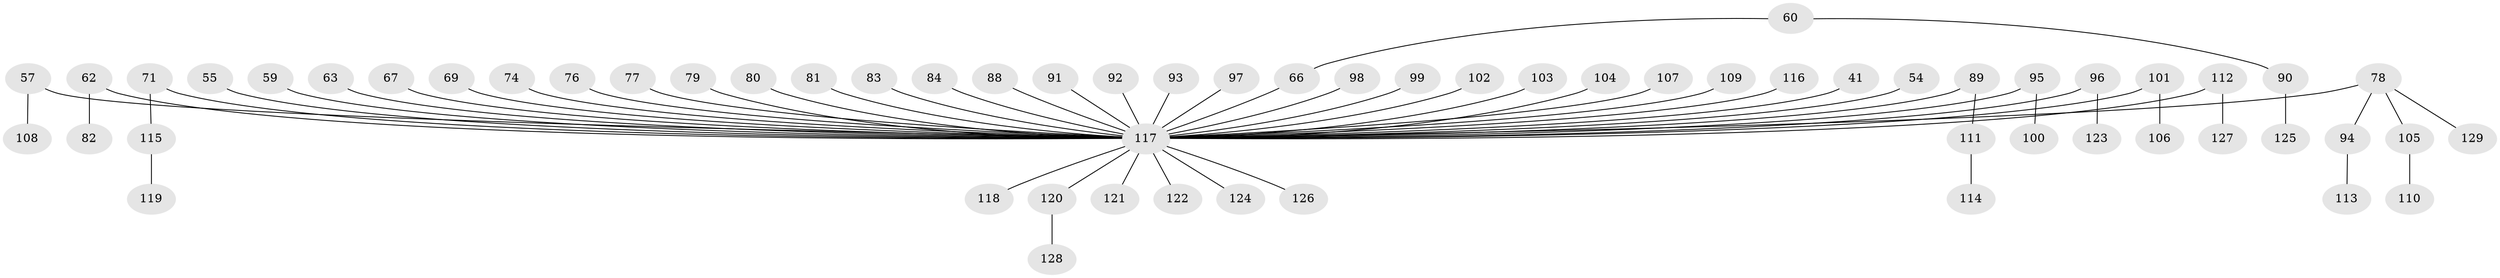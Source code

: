 // original degree distribution, {5: 0.023255813953488372, 7: 0.015503875968992248, 4: 0.06976744186046512, 3: 0.11627906976744186, 6: 0.015503875968992248, 2: 0.27906976744186046, 1: 0.4806201550387597}
// Generated by graph-tools (version 1.1) at 2025/52/03/09/25 04:52:32]
// undirected, 64 vertices, 63 edges
graph export_dot {
graph [start="1"]
  node [color=gray90,style=filled];
  41;
  54;
  55;
  57;
  59;
  60;
  62;
  63;
  66 [super="+44"];
  67;
  69;
  71;
  74;
  76;
  77;
  78;
  79;
  80;
  81;
  82;
  83;
  84;
  88;
  89;
  90;
  91;
  92;
  93;
  94;
  95;
  96;
  97;
  98;
  99;
  100;
  101;
  102;
  103;
  104;
  105;
  106;
  107;
  108;
  109;
  110;
  111;
  112;
  113;
  114;
  115;
  116;
  117 [super="+7+5+28+56+64+85+86+31+40"];
  118;
  119;
  120 [super="+87"];
  121;
  122;
  123;
  124;
  125;
  126;
  127;
  128;
  129;
  41 -- 117;
  54 -- 117;
  55 -- 117;
  57 -- 108;
  57 -- 117;
  59 -- 117;
  60 -- 90;
  60 -- 66;
  62 -- 82;
  62 -- 117;
  63 -- 117;
  66 -- 117;
  67 -- 117;
  69 -- 117;
  71 -- 115;
  71 -- 117;
  74 -- 117;
  76 -- 117;
  77 -- 117;
  78 -- 94;
  78 -- 105;
  78 -- 129;
  78 -- 117;
  79 -- 117;
  80 -- 117;
  81 -- 117;
  83 -- 117;
  84 -- 117;
  88 -- 117;
  89 -- 111;
  89 -- 117;
  90 -- 125;
  91 -- 117;
  92 -- 117;
  93 -- 117;
  94 -- 113;
  95 -- 100;
  95 -- 117;
  96 -- 123;
  96 -- 117;
  97 -- 117;
  98 -- 117;
  99 -- 117;
  101 -- 106;
  101 -- 117;
  102 -- 117;
  103 -- 117;
  104 -- 117;
  105 -- 110;
  107 -- 117;
  109 -- 117;
  111 -- 114;
  112 -- 127;
  112 -- 117;
  115 -- 119;
  116 -- 117;
  117 -- 118;
  117 -- 121;
  117 -- 122;
  117 -- 124;
  117 -- 126;
  117 -- 120;
  120 -- 128;
}
